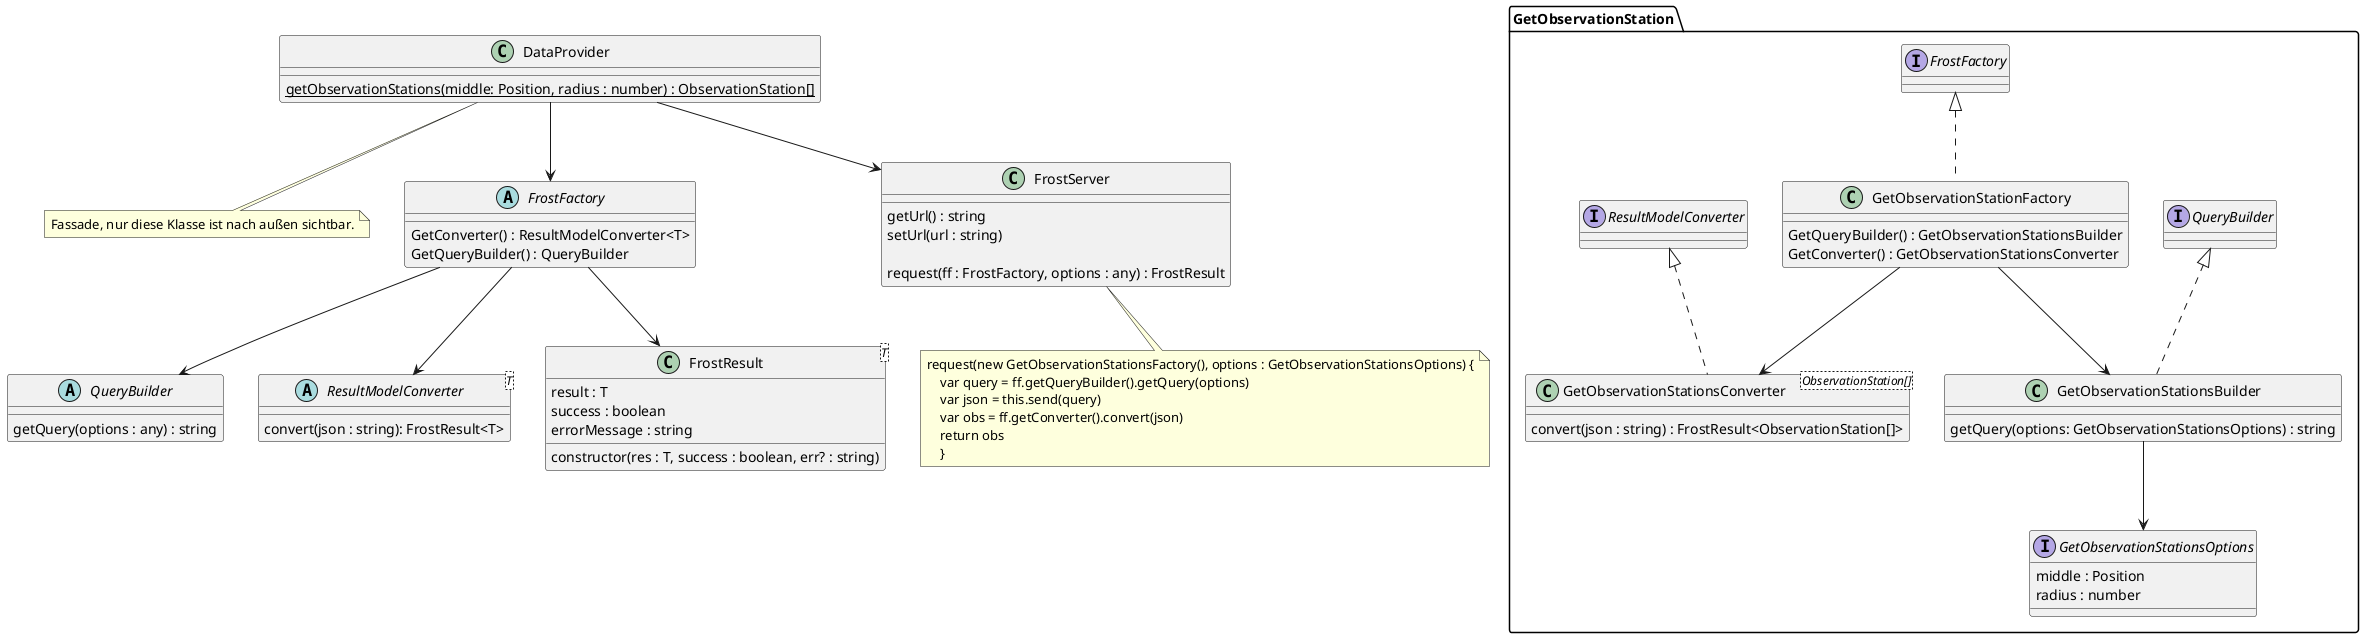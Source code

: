 @startuml FROST

class DataProvider {
    {static} getObservationStations(middle: Position, radius : number) : ObservationStation[]
}

note as N1
    Fassade, nur diese Klasse ist nach außen sichtbar.
end note

DataProvider .. N1

DataProvider --> FrostFactory
DataProvider --> FrostServer

abstract QueryBuilder {
     getQuery(options : any) : string
}

FrostFactory --> ResultModelConverter

package GetObservationStation {
    class GetObservationStationsBuilder implements QueryBuilder {
        getQuery(options: GetObservationStationsOptions) : string
    }

    class GetObservationStationFactory implements FrostFactory{
        GetQueryBuilder() : GetObservationStationsBuilder
        GetConverter() : GetObservationStationsConverter
    }

    GetObservationStationsBuilder --> GetObservationStationsOptions
    GetObservationStationFactory --> GetObservationStationsBuilder
    GetObservationStationFactory --> GetObservationStationsConverter

    interface GetObservationStationsOptions {
        middle : Position
        radius : number
    }
    
    class GetObservationStationsConverter<ObservationStation[]> implements ResultModelConverter {
        convert(json : string) : FrostResult<ObservationStation[]>
    }
}


abstract ResultModelConverter<T> {
    convert(json : string): FrostResult<T>
}


abstract FrostFactory {
    GetConverter() : ResultModelConverter<T>
    GetQueryBuilder() : QueryBuilder
}



FrostFactory --> QueryBuilder
FrostFactory --> FrostResult

class FrostResult<T> {
    constructor(res : T, success : boolean, err? : string)
    result : T
    success : boolean
    errorMessage : string
}

class FrostServer {
    getUrl() : string
    setUrl(url : string)

    request(ff : FrostFactory, options : any) : FrostResult
}
note as N2
request(new GetObservationStationsFactory(), options : GetObservationStationsOptions) {
    var query = ff.getQueryBuilder().getQuery(options)
    var json = this.send(query)
    var obs = ff.getConverter().convert(json)
    return obs
    }
end note
FrostServer .. N2

@enduml